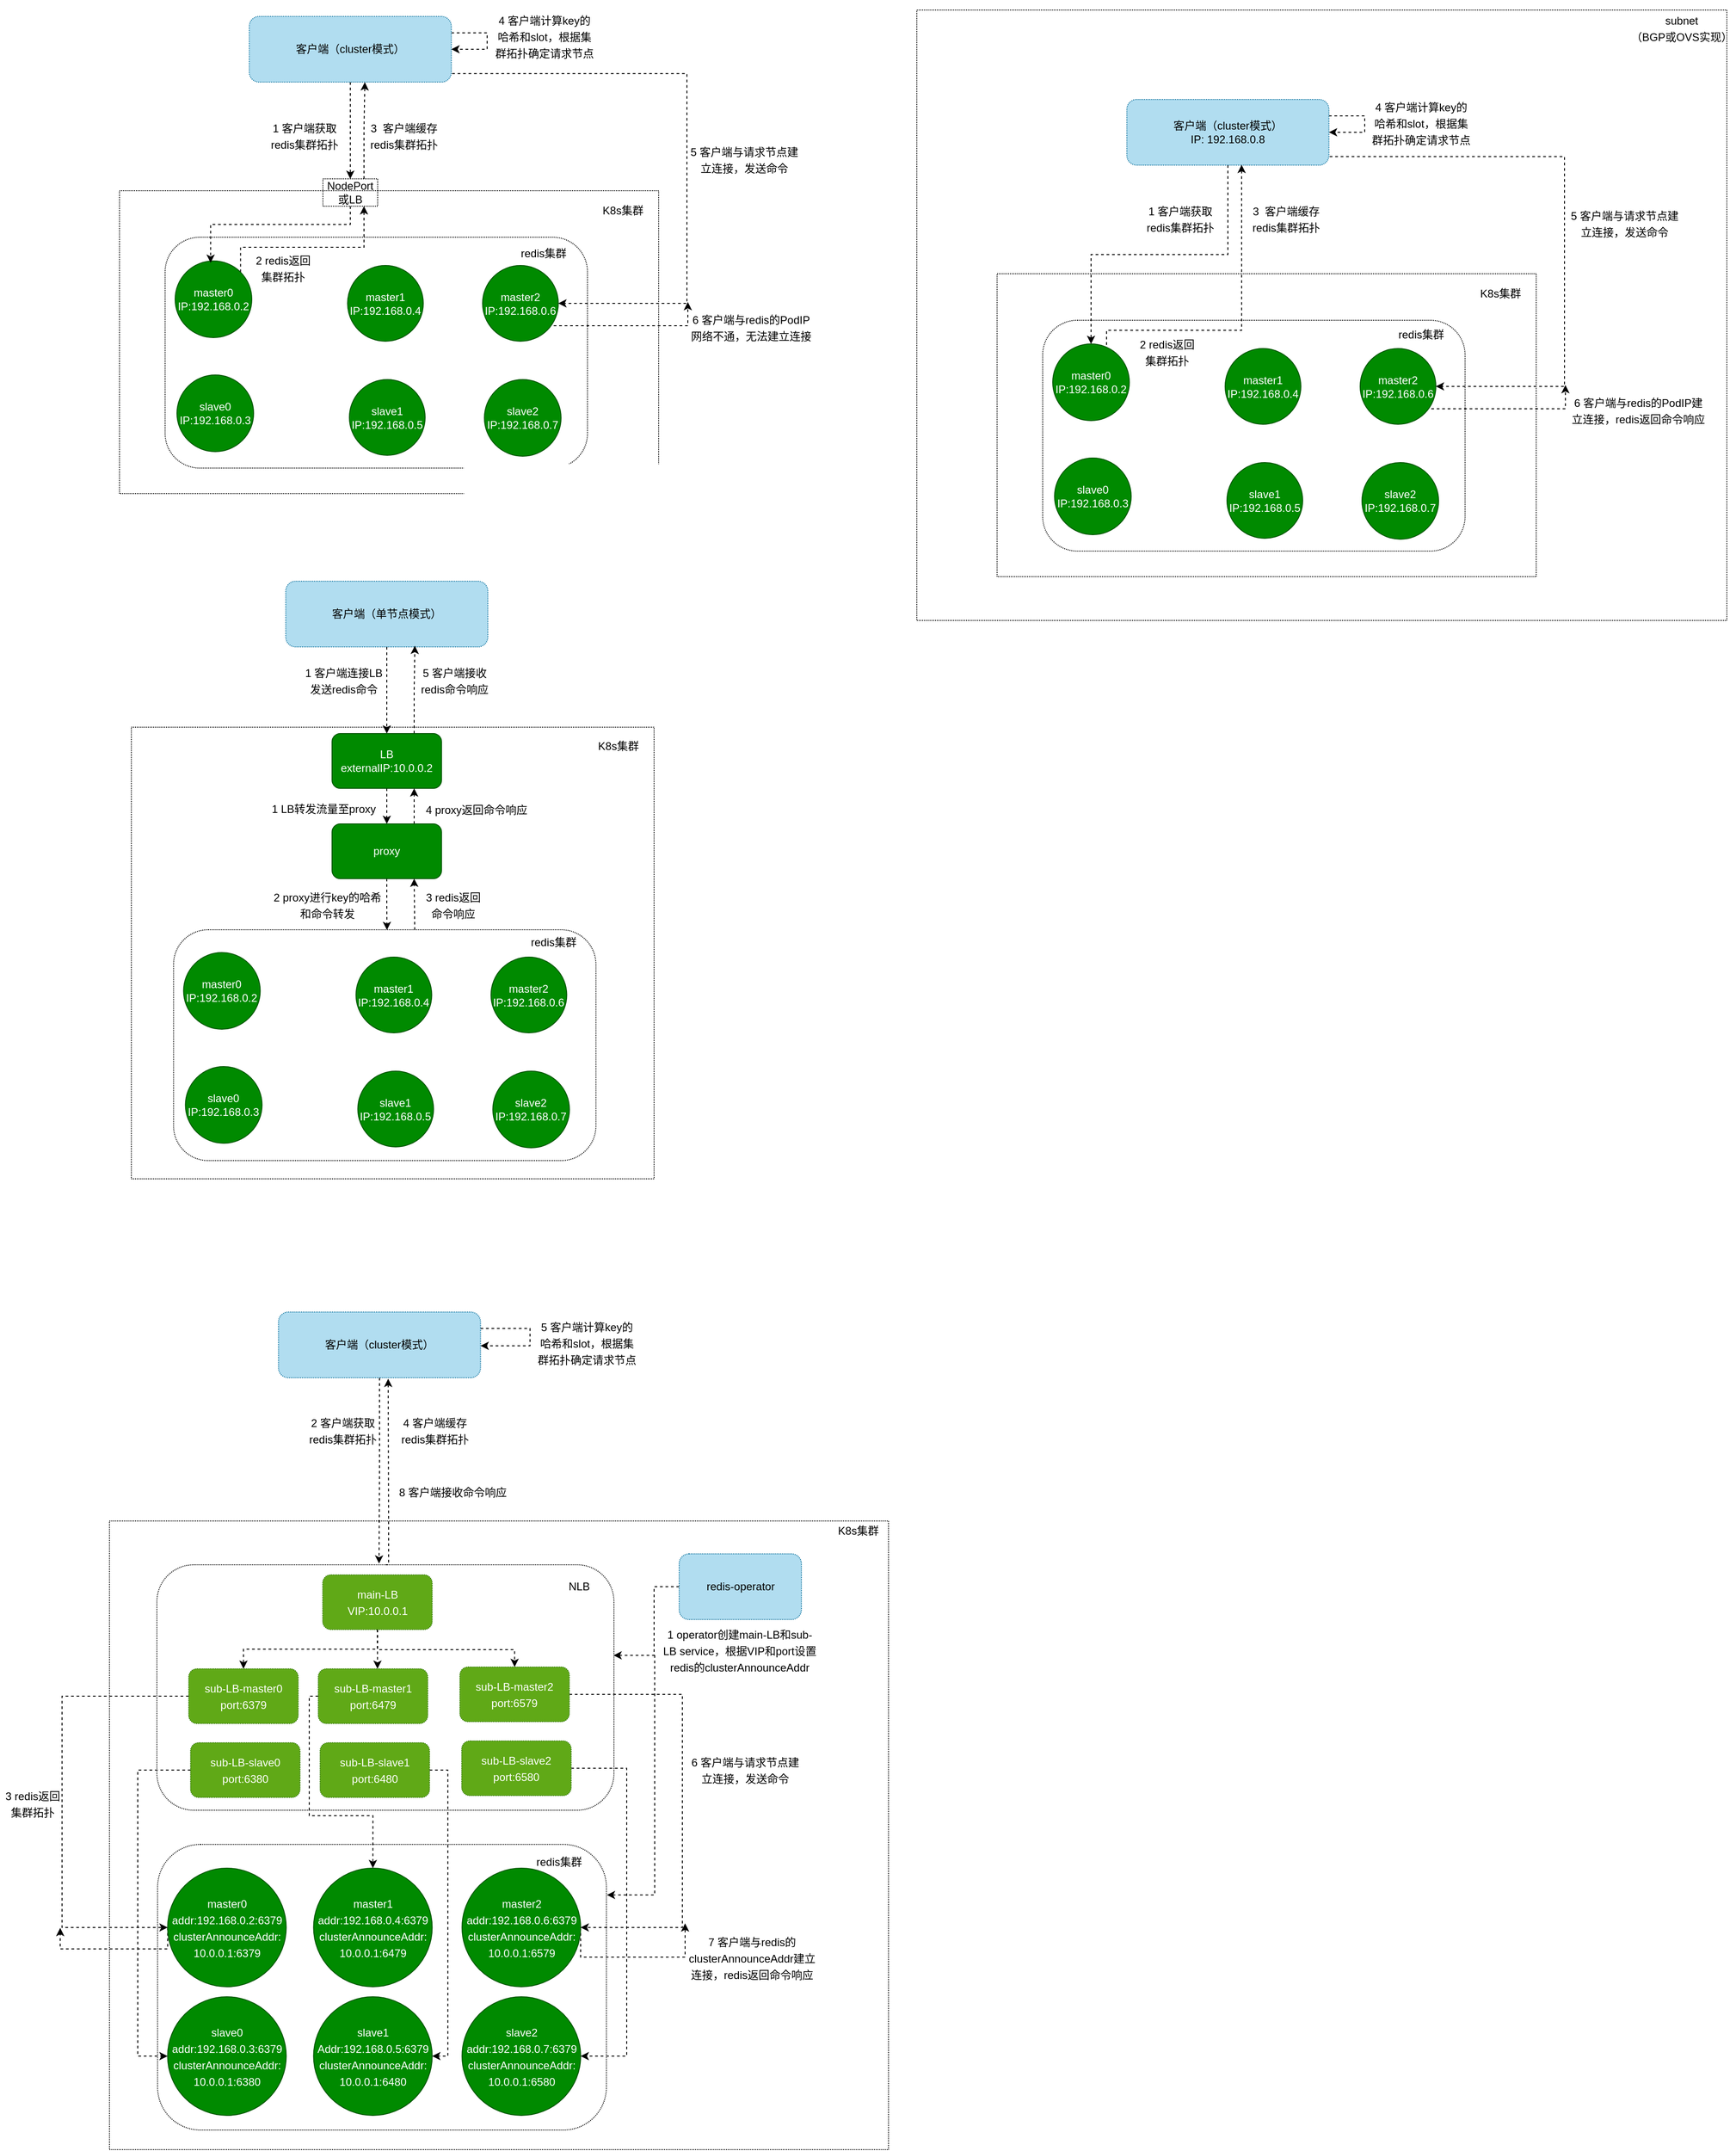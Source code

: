 <mxfile version="21.2.9" type="github">
  <diagram id="rYdwiMb5jvszhZctyrXV" name="第 1 页">
    <mxGraphModel dx="1335" dy="1033" grid="0" gridSize="10" guides="1" tooltips="1" connect="1" arrows="1" fold="1" page="0" pageScale="1" pageWidth="1920" pageHeight="1200" math="0" shadow="0">
      <root>
        <mxCell id="0" />
        <mxCell id="1" parent="0" />
        <mxCell id="k7kp1MV-_mNu26BSV135-13" value="" style="rounded=1;whiteSpace=wrap;html=1;fillColor=none;dashed=1;dashPattern=1 1;" parent="1" vertex="1">
          <mxGeometry x="646" y="1897" width="501" height="269" as="geometry" />
        </mxCell>
        <mxCell id="k7kp1MV-_mNu26BSV135-74" value="" style="rounded=0;whiteSpace=wrap;html=1;dashed=1;dashPattern=1 1;strokeColor=default;fillColor=none;" parent="1" vertex="1">
          <mxGeometry x="1479" y="193" width="888" height="669" as="geometry" />
        </mxCell>
        <mxCell id="fc0Et_haitifpb5bSG0c-15" value="" style="rounded=0;whiteSpace=wrap;html=1;fillColor=none;dashed=1;dashPattern=1 1;" parent="1" vertex="1">
          <mxGeometry x="605" y="391" width="591" height="332" as="geometry" />
        </mxCell>
        <mxCell id="fc0Et_haitifpb5bSG0c-1" value="" style="rounded=1;whiteSpace=wrap;html=1;dashed=1;dashPattern=1 1;" parent="1" vertex="1">
          <mxGeometry x="655" y="442" width="463" height="253" as="geometry" />
        </mxCell>
        <mxCell id="fc0Et_haitifpb5bSG0c-35" value="" style="rounded=0;whiteSpace=wrap;html=1;fillColor=none;dashed=1;dashPattern=1 1;" parent="1" vertex="1">
          <mxGeometry x="618" y="979" width="573" height="495" as="geometry" />
        </mxCell>
        <mxCell id="fc0Et_haitifpb5bSG0c-55" value="" style="rounded=0;whiteSpace=wrap;html=1;fillColor=none;dashed=1;dashPattern=1 1;" parent="1" vertex="1">
          <mxGeometry x="594" y="1849" width="854" height="689" as="geometry" />
        </mxCell>
        <mxCell id="k7kp1MV-_mNu26BSV135-30" style="edgeStyle=orthogonalEdgeStyle;rounded=0;orthogonalLoop=1;jettySize=auto;html=1;exitX=0.5;exitY=1;exitDx=0;exitDy=0;entryX=0.5;entryY=0;entryDx=0;entryDy=0;dashed=1;" parent="1" source="YQscOVflWYW1QB9K6YFz-41" target="k7kp1MV-_mNu26BSV135-29" edge="1">
          <mxGeometry relative="1" as="geometry" />
        </mxCell>
        <mxCell id="k7kp1MV-_mNu26BSV135-39" style="edgeStyle=orthogonalEdgeStyle;rounded=0;orthogonalLoop=1;jettySize=auto;html=1;exitX=1;exitY=0.25;exitDx=0;exitDy=0;dashed=1;entryX=1;entryY=0.5;entryDx=0;entryDy=0;" parent="1" source="YQscOVflWYW1QB9K6YFz-41" target="YQscOVflWYW1QB9K6YFz-41" edge="1">
          <mxGeometry relative="1" as="geometry">
            <mxPoint x="1008.444" y="217.667" as="targetPoint" />
            <Array as="points">
              <mxPoint x="1008" y="218" />
              <mxPoint x="1008" y="236" />
            </Array>
          </mxGeometry>
        </mxCell>
        <mxCell id="k7kp1MV-_mNu26BSV135-42" style="edgeStyle=orthogonalEdgeStyle;rounded=0;orthogonalLoop=1;jettySize=auto;html=1;exitX=1.004;exitY=0.87;exitDx=0;exitDy=0;entryX=1;entryY=0.5;entryDx=0;entryDy=0;dashed=1;exitPerimeter=0;" parent="1" source="YQscOVflWYW1QB9K6YFz-41" target="fc0Et_haitifpb5bSG0c-6" edge="1">
          <mxGeometry relative="1" as="geometry">
            <Array as="points">
              <mxPoint x="1227" y="263" />
              <mxPoint x="1227" y="515" />
            </Array>
          </mxGeometry>
        </mxCell>
        <mxCell id="YQscOVflWYW1QB9K6YFz-41" value="客户端（cluster模式）" style="rounded=1;whiteSpace=wrap;html=1;fillColor=#b1ddf0;strokeColor=#10739e;dashed=1;dashPattern=1 1;" parent="1" vertex="1">
          <mxGeometry x="747.25" y="200" width="221.5" height="72" as="geometry" />
        </mxCell>
        <mxCell id="k7kp1MV-_mNu26BSV135-37" style="edgeStyle=orthogonalEdgeStyle;rounded=0;orthogonalLoop=1;jettySize=auto;html=1;exitX=1;exitY=0;exitDx=0;exitDy=0;entryX=0.75;entryY=1;entryDx=0;entryDy=0;dashed=1;" parent="1" source="fc0Et_haitifpb5bSG0c-2" target="k7kp1MV-_mNu26BSV135-29" edge="1">
          <mxGeometry relative="1" as="geometry">
            <Array as="points">
              <mxPoint x="738" y="453" />
              <mxPoint x="873" y="453" />
            </Array>
          </mxGeometry>
        </mxCell>
        <mxCell id="fc0Et_haitifpb5bSG0c-2" value="master0&lt;br&gt;IP:192.168.0.2" style="ellipse;whiteSpace=wrap;html=1;aspect=fixed;fillColor=#008a00;fontColor=#ffffff;strokeColor=#005700;" parent="1" vertex="1">
          <mxGeometry x="666" y="468" width="84" height="84" as="geometry" />
        </mxCell>
        <mxCell id="fc0Et_haitifpb5bSG0c-3" value="slave0&lt;br&gt;IP:192.168.0.3" style="ellipse;whiteSpace=wrap;html=1;aspect=fixed;fillColor=#008a00;fontColor=#ffffff;strokeColor=#005700;" parent="1" vertex="1">
          <mxGeometry x="668" y="593" width="84" height="84" as="geometry" />
        </mxCell>
        <mxCell id="fc0Et_haitifpb5bSG0c-4" value="master1&lt;br&gt;IP:192.168.0.4" style="ellipse;whiteSpace=wrap;html=1;aspect=fixed;fillColor=#008a00;fontColor=#ffffff;strokeColor=#005700;" parent="1" vertex="1">
          <mxGeometry x="855" y="473" width="83" height="83" as="geometry" />
        </mxCell>
        <mxCell id="fc0Et_haitifpb5bSG0c-5" value="slave1&lt;br&gt;IP:192.168.0.5" style="ellipse;whiteSpace=wrap;html=1;aspect=fixed;fillColor=#008a00;fontColor=#ffffff;strokeColor=#005700;" parent="1" vertex="1">
          <mxGeometry x="857" y="598" width="83" height="83" as="geometry" />
        </mxCell>
        <mxCell id="k7kp1MV-_mNu26BSV135-43" style="edgeStyle=orthogonalEdgeStyle;rounded=0;orthogonalLoop=1;jettySize=auto;html=1;exitX=1;exitY=1;exitDx=0;exitDy=0;dashed=1;" parent="1" source="fc0Et_haitifpb5bSG0c-6" edge="1">
          <mxGeometry relative="1" as="geometry">
            <mxPoint x="1228" y="513" as="targetPoint" />
            <Array as="points">
              <mxPoint x="1074" y="539" />
              <mxPoint x="1228" y="539" />
              <mxPoint x="1228" y="514" />
            </Array>
          </mxGeometry>
        </mxCell>
        <mxCell id="fc0Et_haitifpb5bSG0c-6" value="master2&lt;br&gt;IP:192.168.0.6" style="ellipse;whiteSpace=wrap;html=1;aspect=fixed;fillColor=#008a00;fontColor=#ffffff;strokeColor=#005700;" parent="1" vertex="1">
          <mxGeometry x="1003" y="473" width="83" height="83" as="geometry" />
        </mxCell>
        <mxCell id="fc0Et_haitifpb5bSG0c-7" value="slave2&lt;br&gt;IP:192.168.0.7" style="ellipse;whiteSpace=wrap;html=1;aspect=fixed;fillColor=#008a00;fontColor=#ffffff;strokeColor=#005700;" parent="1" vertex="1">
          <mxGeometry x="1005" y="598" width="84" height="84" as="geometry" />
        </mxCell>
        <mxCell id="fc0Et_haitifpb5bSG0c-13" value="&lt;p style=&quot;line-height: 150%;&quot;&gt;6 客户端与redis的PodIP网络不通，无法建立连接&lt;/p&gt;" style="text;html=1;strokeColor=none;fillColor=none;align=center;verticalAlign=middle;whiteSpace=wrap;rounded=0;" parent="1" vertex="1">
          <mxGeometry x="1230" y="526" width="135" height="30" as="geometry" />
        </mxCell>
        <mxCell id="fc0Et_haitifpb5bSG0c-16" value="K8s集群" style="text;html=1;strokeColor=none;fillColor=none;align=center;verticalAlign=middle;whiteSpace=wrap;rounded=0;dashed=1;" parent="1" vertex="1">
          <mxGeometry x="1127.25" y="398" width="60" height="30" as="geometry" />
        </mxCell>
        <mxCell id="fc0Et_haitifpb5bSG0c-43" style="edgeStyle=orthogonalEdgeStyle;rounded=0;orthogonalLoop=1;jettySize=auto;html=1;exitX=0.5;exitY=1;exitDx=0;exitDy=0;dashed=1;" parent="1" source="fc0Et_haitifpb5bSG0c-27" target="fc0Et_haitifpb5bSG0c-37" edge="1">
          <mxGeometry relative="1" as="geometry" />
        </mxCell>
        <mxCell id="fc0Et_haitifpb5bSG0c-27" value="客户端（单节点模式）" style="rounded=1;whiteSpace=wrap;html=1;fillColor=#b1ddf0;strokeColor=#10739e;dashed=1;dashPattern=1 1;" parent="1" vertex="1">
          <mxGeometry x="787.25" y="819" width="221.5" height="72" as="geometry" />
        </mxCell>
        <mxCell id="fc0Et_haitifpb5bSG0c-28" value="" style="rounded=1;whiteSpace=wrap;html=1;dashed=1;dashPattern=1 1;" parent="1" vertex="1">
          <mxGeometry x="664.25" y="1201" width="463" height="253" as="geometry" />
        </mxCell>
        <mxCell id="fc0Et_haitifpb5bSG0c-29" value="master0&lt;br&gt;IP:192.168.0.2" style="ellipse;whiteSpace=wrap;html=1;aspect=fixed;fillColor=#008a00;fontColor=#ffffff;strokeColor=#005700;" parent="1" vertex="1">
          <mxGeometry x="675.25" y="1226" width="84" height="84" as="geometry" />
        </mxCell>
        <mxCell id="fc0Et_haitifpb5bSG0c-30" value="slave0&lt;br&gt;IP:192.168.0.3" style="ellipse;whiteSpace=wrap;html=1;aspect=fixed;fillColor=#008a00;fontColor=#ffffff;strokeColor=#005700;" parent="1" vertex="1">
          <mxGeometry x="677.25" y="1351" width="84" height="84" as="geometry" />
        </mxCell>
        <mxCell id="fc0Et_haitifpb5bSG0c-31" value="master1&lt;br&gt;IP:192.168.0.4" style="ellipse;whiteSpace=wrap;html=1;aspect=fixed;fillColor=#008a00;fontColor=#ffffff;strokeColor=#005700;" parent="1" vertex="1">
          <mxGeometry x="864.25" y="1231" width="83" height="83" as="geometry" />
        </mxCell>
        <mxCell id="fc0Et_haitifpb5bSG0c-32" value="slave1&lt;br&gt;IP:192.168.0.5" style="ellipse;whiteSpace=wrap;html=1;aspect=fixed;fillColor=#008a00;fontColor=#ffffff;strokeColor=#005700;" parent="1" vertex="1">
          <mxGeometry x="866.25" y="1356" width="83" height="83" as="geometry" />
        </mxCell>
        <mxCell id="fc0Et_haitifpb5bSG0c-33" value="master2&lt;br&gt;IP:192.168.0.6" style="ellipse;whiteSpace=wrap;html=1;aspect=fixed;fillColor=#008a00;fontColor=#ffffff;strokeColor=#005700;" parent="1" vertex="1">
          <mxGeometry x="1012.25" y="1231" width="83" height="83" as="geometry" />
        </mxCell>
        <mxCell id="fc0Et_haitifpb5bSG0c-34" value="slave2&lt;br&gt;IP:192.168.0.7" style="ellipse;whiteSpace=wrap;html=1;aspect=fixed;fillColor=#008a00;fontColor=#ffffff;strokeColor=#005700;" parent="1" vertex="1">
          <mxGeometry x="1014.25" y="1356" width="84" height="84" as="geometry" />
        </mxCell>
        <mxCell id="fc0Et_haitifpb5bSG0c-36" value="K8s集群" style="text;html=1;strokeColor=none;fillColor=none;align=center;verticalAlign=middle;whiteSpace=wrap;rounded=0;dashed=1;" parent="1" vertex="1">
          <mxGeometry x="1122" y="985" width="60" height="30" as="geometry" />
        </mxCell>
        <mxCell id="fc0Et_haitifpb5bSG0c-44" style="edgeStyle=orthogonalEdgeStyle;rounded=0;orthogonalLoop=1;jettySize=auto;html=1;exitX=0.5;exitY=1;exitDx=0;exitDy=0;entryX=0.5;entryY=0;entryDx=0;entryDy=0;dashed=1;" parent="1" source="fc0Et_haitifpb5bSG0c-37" target="fc0Et_haitifpb5bSG0c-38" edge="1">
          <mxGeometry relative="1" as="geometry" />
        </mxCell>
        <mxCell id="k7kp1MV-_mNu26BSV135-44" style="edgeStyle=orthogonalEdgeStyle;rounded=0;orthogonalLoop=1;jettySize=auto;html=1;exitX=0.75;exitY=0;exitDx=0;exitDy=0;entryX=0.639;entryY=0.983;entryDx=0;entryDy=0;entryPerimeter=0;dashed=1;" parent="1" source="fc0Et_haitifpb5bSG0c-37" target="fc0Et_haitifpb5bSG0c-27" edge="1">
          <mxGeometry relative="1" as="geometry" />
        </mxCell>
        <mxCell id="fc0Et_haitifpb5bSG0c-37" value="LB&lt;br&gt;externalIP:10.0.0.2" style="rounded=1;whiteSpace=wrap;html=1;fillColor=#008a00;strokeColor=#005700;fontColor=#ffffff;" parent="1" vertex="1">
          <mxGeometry x="838" y="986" width="120" height="60" as="geometry" />
        </mxCell>
        <mxCell id="fc0Et_haitifpb5bSG0c-46" style="edgeStyle=orthogonalEdgeStyle;rounded=0;orthogonalLoop=1;jettySize=auto;html=1;exitX=0.5;exitY=1;exitDx=0;exitDy=0;entryX=0.489;entryY=0.441;entryDx=0;entryDy=0;entryPerimeter=0;dashed=1;" parent="1" source="fc0Et_haitifpb5bSG0c-38" edge="1">
          <mxGeometry relative="1" as="geometry">
            <mxPoint x="898.197" y="1201.295" as="targetPoint" />
          </mxGeometry>
        </mxCell>
        <mxCell id="k7kp1MV-_mNu26BSV135-45" style="edgeStyle=orthogonalEdgeStyle;rounded=0;orthogonalLoop=1;jettySize=auto;html=1;exitX=0.75;exitY=0;exitDx=0;exitDy=0;entryX=0.75;entryY=1;entryDx=0;entryDy=0;dashed=1;" parent="1" source="fc0Et_haitifpb5bSG0c-38" target="fc0Et_haitifpb5bSG0c-37" edge="1">
          <mxGeometry relative="1" as="geometry" />
        </mxCell>
        <mxCell id="fc0Et_haitifpb5bSG0c-38" value="proxy" style="rounded=1;whiteSpace=wrap;html=1;fillColor=#008a00;strokeColor=#005700;fontColor=#ffffff;" parent="1" vertex="1">
          <mxGeometry x="838" y="1085" width="120" height="60" as="geometry" />
        </mxCell>
        <mxCell id="fc0Et_haitifpb5bSG0c-39" value="&lt;p style=&quot;line-height: 150%;&quot;&gt;1 客户端连接LB&lt;br&gt;发送redis命令&lt;/p&gt;" style="text;html=1;strokeColor=none;fillColor=none;align=center;verticalAlign=middle;whiteSpace=wrap;rounded=0;" parent="1" vertex="1">
          <mxGeometry x="806" y="916" width="90" height="24" as="geometry" />
        </mxCell>
        <mxCell id="fc0Et_haitifpb5bSG0c-40" value="&lt;p style=&quot;line-height: 150%;&quot;&gt;2 proxy进行key的哈希&lt;br&gt;和命令转发&lt;/p&gt;" style="text;html=1;strokeColor=none;fillColor=none;align=center;verticalAlign=middle;whiteSpace=wrap;rounded=0;" parent="1" vertex="1">
          <mxGeometry x="767" y="1165" width="132" height="17" as="geometry" />
        </mxCell>
        <mxCell id="k7kp1MV-_mNu26BSV135-15" style="edgeStyle=orthogonalEdgeStyle;rounded=0;orthogonalLoop=1;jettySize=auto;html=1;exitX=0.5;exitY=1;exitDx=0;exitDy=0;entryX=0.486;entryY=-0.005;entryDx=0;entryDy=0;entryPerimeter=0;dashed=1;" parent="1" source="fc0Et_haitifpb5bSG0c-47" target="k7kp1MV-_mNu26BSV135-13" edge="1">
          <mxGeometry relative="1" as="geometry" />
        </mxCell>
        <mxCell id="k7kp1MV-_mNu26BSV135-28" style="edgeStyle=orthogonalEdgeStyle;rounded=0;orthogonalLoop=1;jettySize=auto;html=1;exitX=1;exitY=0.25;exitDx=0;exitDy=0;dashed=1;" parent="1" source="fc0Et_haitifpb5bSG0c-47" target="fc0Et_haitifpb5bSG0c-47" edge="1">
          <mxGeometry relative="1" as="geometry">
            <mxPoint x="1094" y="1638.111" as="targetPoint" />
            <Array as="points">
              <mxPoint x="1055" y="1638" />
              <mxPoint x="1055" y="1657" />
            </Array>
          </mxGeometry>
        </mxCell>
        <mxCell id="fc0Et_haitifpb5bSG0c-47" value="客户端（cluster模式）" style="rounded=1;whiteSpace=wrap;html=1;fillColor=#b1ddf0;strokeColor=#10739e;dashed=1;dashPattern=1 1;" parent="1" vertex="1">
          <mxGeometry x="779.25" y="1620" width="221.5" height="72" as="geometry" />
        </mxCell>
        <mxCell id="8dxpS0PHY5nWG-0NEdOh-12" style="edgeStyle=orthogonalEdgeStyle;rounded=0;orthogonalLoop=1;jettySize=auto;html=1;exitX=1.001;exitY=0.177;exitDx=0;exitDy=0;endArrow=none;endFill=0;startArrow=classic;startFill=1;dashed=1;exitPerimeter=0;" edge="1" parent="1" source="fc0Et_haitifpb5bSG0c-48">
          <mxGeometry relative="1" as="geometry">
            <mxPoint x="1191.667" y="1995.333" as="targetPoint" />
            <Array as="points">
              <mxPoint x="1192" y="2259" />
            </Array>
          </mxGeometry>
        </mxCell>
        <mxCell id="fc0Et_haitifpb5bSG0c-48" value="" style="rounded=1;whiteSpace=wrap;html=1;dashed=1;dashPattern=1 1;" parent="1" vertex="1">
          <mxGeometry x="646.75" y="2203.5" width="492" height="313" as="geometry" />
        </mxCell>
        <mxCell id="k7kp1MV-_mNu26BSV135-20" style="edgeStyle=orthogonalEdgeStyle;rounded=0;orthogonalLoop=1;jettySize=auto;html=1;exitX=0;exitY=0.5;exitDx=0;exitDy=0;dashed=1;" parent="1" source="fc0Et_haitifpb5bSG0c-49" edge="1">
          <mxGeometry relative="1" as="geometry">
            <mxPoint x="540" y="2295" as="targetPoint" />
            <Array as="points">
              <mxPoint x="658" y="2318" />
              <mxPoint x="540" y="2318" />
            </Array>
          </mxGeometry>
        </mxCell>
        <mxCell id="fc0Et_haitifpb5bSG0c-49" value="&lt;p style=&quot;line-height: 150%;&quot;&gt;master0&lt;br&gt;addr:192.168.0.2:6379&lt;br&gt;clusterAnnounceAddr: 10.0.0.1:6379&lt;/p&gt;" style="ellipse;whiteSpace=wrap;html=1;aspect=fixed;fillColor=#008a00;fontColor=#ffffff;strokeColor=#005700;" parent="1" vertex="1">
          <mxGeometry x="657.75" y="2229.5" width="130" height="130" as="geometry" />
        </mxCell>
        <mxCell id="fc0Et_haitifpb5bSG0c-56" value="K8s集群" style="text;html=1;strokeColor=none;fillColor=none;align=center;verticalAlign=middle;whiteSpace=wrap;rounded=0;dashed=1;" parent="1" vertex="1">
          <mxGeometry x="1385" y="1845" width="60" height="30" as="geometry" />
        </mxCell>
        <mxCell id="fc0Et_haitifpb5bSG0c-60" value="&lt;p style=&quot;line-height: 150%;&quot;&gt;slave0&lt;br&gt;addr:192.168.0.3:6379&lt;br&gt;clusterAnnounceAddr: 10.0.0.1:6380&lt;/p&gt;" style="ellipse;whiteSpace=wrap;html=1;aspect=fixed;fillColor=#008a00;fontColor=#ffffff;strokeColor=#005700;" parent="1" vertex="1">
          <mxGeometry x="657.75" y="2370.5" width="130" height="130" as="geometry" />
        </mxCell>
        <mxCell id="k7kp1MV-_mNu26BSV135-24" style="edgeStyle=orthogonalEdgeStyle;rounded=0;orthogonalLoop=1;jettySize=auto;html=1;exitX=1;exitY=0.5;exitDx=0;exitDy=0;dashed=1;" parent="1" source="fc0Et_haitifpb5bSG0c-61" edge="1">
          <mxGeometry relative="1" as="geometry">
            <mxPoint x="1225" y="2290" as="targetPoint" />
            <Array as="points">
              <mxPoint x="1111" y="2327" />
              <mxPoint x="1225" y="2327" />
            </Array>
          </mxGeometry>
        </mxCell>
        <mxCell id="fc0Et_haitifpb5bSG0c-61" value="&lt;p style=&quot;line-height: 150%;&quot;&gt;master2&lt;br&gt;addr:192.168.0.6:6379&lt;br&gt;clusterAnnounceAddr: 10.0.0.1:6579&lt;/p&gt;" style="ellipse;whiteSpace=wrap;html=1;aspect=fixed;fillColor=#008a00;fontColor=#ffffff;strokeColor=#005700;" parent="1" vertex="1">
          <mxGeometry x="980.5" y="2229.5" width="130" height="130" as="geometry" />
        </mxCell>
        <mxCell id="fc0Et_haitifpb5bSG0c-62" value="&lt;p style=&quot;line-height: 150%;&quot;&gt;slave2&lt;br&gt;addr:192.168.0.7:6379&lt;br&gt;clusterAnnounceAddr: 10.0.0.1:6580&lt;/p&gt;" style="ellipse;whiteSpace=wrap;html=1;aspect=fixed;fillColor=#008a00;fontColor=#ffffff;strokeColor=#005700;" parent="1" vertex="1">
          <mxGeometry x="980.5" y="2370.5" width="130" height="130" as="geometry" />
        </mxCell>
        <mxCell id="fc0Et_haitifpb5bSG0c-63" value="&lt;p style=&quot;line-height: 150%;&quot;&gt;master1&lt;br&gt;addr:192.168.0.4:6379&lt;br&gt;clusterAnnounceAddr: 10.0.0.1:6479&lt;/p&gt;" style="ellipse;whiteSpace=wrap;html=1;aspect=fixed;fillColor=#008a00;fontColor=#ffffff;strokeColor=#005700;" parent="1" vertex="1">
          <mxGeometry x="817.75" y="2229.5" width="130" height="130" as="geometry" />
        </mxCell>
        <mxCell id="fc0Et_haitifpb5bSG0c-64" value="&lt;p style=&quot;line-height: 150%;&quot;&gt;slave1&lt;br&gt;Addr:192.168.0.5:6379&lt;br&gt;clusterAnnounceAddr: 10.0.0.1:6480&lt;/p&gt;" style="ellipse;whiteSpace=wrap;html=1;aspect=fixed;fillColor=#008a00;fontColor=#ffffff;strokeColor=#005700;" parent="1" vertex="1">
          <mxGeometry x="817.75" y="2370.5" width="130" height="130" as="geometry" />
        </mxCell>
        <mxCell id="fc0Et_haitifpb5bSG0c-65" value="redis集群" style="text;html=1;strokeColor=none;fillColor=none;align=center;verticalAlign=middle;whiteSpace=wrap;rounded=0;" parent="1" vertex="1">
          <mxGeometry x="1056.75" y="2207.5" width="60" height="30" as="geometry" />
        </mxCell>
        <mxCell id="fc0Et_haitifpb5bSG0c-66" value="&lt;p style=&quot;line-height: 150%;&quot;&gt;1 operator创建main-LB和sub- LB service，根据VIP和port设置redis的clusterAnnounceAddr&lt;/p&gt;" style="text;html=1;strokeColor=none;fillColor=none;align=center;verticalAlign=middle;whiteSpace=wrap;rounded=0;" parent="1" vertex="1">
          <mxGeometry x="1198" y="1976" width="174" height="30" as="geometry" />
        </mxCell>
        <mxCell id="fc0Et_haitifpb5bSG0c-67" value="&lt;p style=&quot;line-height: 150%;&quot;&gt;5 客户端计算key的哈希和slot，根据集群拓扑确定请求节点&lt;br&gt;&lt;/p&gt;" style="text;html=1;strokeColor=none;fillColor=none;align=center;verticalAlign=middle;whiteSpace=wrap;rounded=0;" parent="1" vertex="1">
          <mxGeometry x="1062" y="1639" width="111" height="30" as="geometry" />
        </mxCell>
        <mxCell id="fc0Et_haitifpb5bSG0c-68" value="&lt;p style=&quot;line-height: 150%;&quot;&gt;6 客户端与请求节点建立连接，发送命令&lt;br&gt;&lt;/p&gt;" style="text;html=1;strokeColor=none;fillColor=none;align=center;verticalAlign=middle;whiteSpace=wrap;rounded=0;" parent="1" vertex="1">
          <mxGeometry x="1230" y="2107" width="122" height="30" as="geometry" />
        </mxCell>
        <mxCell id="fc0Et_haitifpb5bSG0c-69" value="&lt;p style=&quot;line-height: 150%;&quot;&gt;7 客户端与redis的clusterAnnounceAddr建立连接，redis返回命令响应&lt;br&gt;&lt;/p&gt;" style="text;html=1;strokeColor=none;fillColor=none;align=center;verticalAlign=middle;whiteSpace=wrap;rounded=0;" parent="1" vertex="1">
          <mxGeometry x="1223" y="2313" width="151" height="30" as="geometry" />
        </mxCell>
        <mxCell id="k7kp1MV-_mNu26BSV135-1" style="edgeStyle=orthogonalEdgeStyle;rounded=0;orthogonalLoop=1;jettySize=auto;html=1;exitX=0.5;exitY=1;exitDx=0;exitDy=0;entryX=0.5;entryY=0;entryDx=0;entryDy=0;dashed=1;" parent="1" source="fc0Et_haitifpb5bSG0c-72" target="fc0Et_haitifpb5bSG0c-75" edge="1">
          <mxGeometry relative="1" as="geometry" />
        </mxCell>
        <mxCell id="k7kp1MV-_mNu26BSV135-2" style="edgeStyle=orthogonalEdgeStyle;rounded=0;orthogonalLoop=1;jettySize=auto;html=1;exitX=0.5;exitY=1;exitDx=0;exitDy=0;dashed=1;" parent="1" source="fc0Et_haitifpb5bSG0c-72" target="fc0Et_haitifpb5bSG0c-76" edge="1">
          <mxGeometry relative="1" as="geometry">
            <Array as="points">
              <mxPoint x="888" y="1998" />
              <mxPoint x="888" y="1998" />
            </Array>
          </mxGeometry>
        </mxCell>
        <mxCell id="k7kp1MV-_mNu26BSV135-3" style="edgeStyle=orthogonalEdgeStyle;rounded=0;orthogonalLoop=1;jettySize=auto;html=1;exitX=0.5;exitY=1;exitDx=0;exitDy=0;entryX=0.5;entryY=0;entryDx=0;entryDy=0;dashed=1;" parent="1" source="fc0Et_haitifpb5bSG0c-72" target="fc0Et_haitifpb5bSG0c-78" edge="1">
          <mxGeometry relative="1" as="geometry">
            <Array as="points">
              <mxPoint x="888" y="1990" />
              <mxPoint x="1038" y="1990" />
            </Array>
          </mxGeometry>
        </mxCell>
        <mxCell id="fc0Et_haitifpb5bSG0c-72" value="&lt;p style=&quot;line-height: 150%;&quot;&gt;main-LB&lt;br&gt;VIP:10.0.0.1&lt;/p&gt;" style="rounded=1;whiteSpace=wrap;html=1;fillColor=#60a917;strokeColor=#2D7600;fontColor=#ffffff;dashed=1;dashPattern=1 1;" parent="1" vertex="1">
          <mxGeometry x="827.75" y="1908" width="120" height="60" as="geometry" />
        </mxCell>
        <mxCell id="k7kp1MV-_mNu26BSV135-4" style="edgeStyle=orthogonalEdgeStyle;rounded=0;orthogonalLoop=1;jettySize=auto;html=1;exitX=0;exitY=0.5;exitDx=0;exitDy=0;entryX=0;entryY=0.5;entryDx=0;entryDy=0;dashed=1;" parent="1" source="fc0Et_haitifpb5bSG0c-75" target="fc0Et_haitifpb5bSG0c-49" edge="1">
          <mxGeometry relative="1" as="geometry">
            <Array as="points">
              <mxPoint x="542" y="2041" />
              <mxPoint x="542" y="2295" />
            </Array>
          </mxGeometry>
        </mxCell>
        <mxCell id="fc0Et_haitifpb5bSG0c-75" value="&lt;p style=&quot;line-height: 150%;&quot;&gt;sub-LB-master0&lt;br&gt;port:6379&lt;/p&gt;" style="rounded=1;whiteSpace=wrap;html=1;fillColor=#60a917;strokeColor=#2D7600;fontColor=#ffffff;dashed=1;dashPattern=1 1;" parent="1" vertex="1">
          <mxGeometry x="680.88" y="2011" width="120" height="60" as="geometry" />
        </mxCell>
        <mxCell id="k7kp1MV-_mNu26BSV135-9" style="edgeStyle=orthogonalEdgeStyle;rounded=0;orthogonalLoop=1;jettySize=auto;html=1;exitX=0;exitY=0.5;exitDx=0;exitDy=0;entryX=0.5;entryY=0;entryDx=0;entryDy=0;dashed=1;" parent="1" source="fc0Et_haitifpb5bSG0c-76" target="fc0Et_haitifpb5bSG0c-63" edge="1">
          <mxGeometry relative="1" as="geometry">
            <Array as="points">
              <mxPoint x="813" y="2041" />
              <mxPoint x="813" y="2172" />
              <mxPoint x="883" y="2172" />
            </Array>
          </mxGeometry>
        </mxCell>
        <mxCell id="fc0Et_haitifpb5bSG0c-76" value="&lt;p style=&quot;line-height: 150%;&quot;&gt;sub-LB-master1&lt;br&gt;port:6479&lt;/p&gt;" style="rounded=1;whiteSpace=wrap;html=1;fillColor=#60a917;strokeColor=#2D7600;fontColor=#ffffff;dashed=1;dashPattern=1 1;" parent="1" vertex="1">
          <mxGeometry x="822.88" y="2011" width="120" height="60" as="geometry" />
        </mxCell>
        <mxCell id="k7kp1MV-_mNu26BSV135-11" style="edgeStyle=orthogonalEdgeStyle;rounded=0;orthogonalLoop=1;jettySize=auto;html=1;exitX=1;exitY=0.5;exitDx=0;exitDy=0;dashed=1;entryX=1;entryY=0.5;entryDx=0;entryDy=0;" parent="1" source="fc0Et_haitifpb5bSG0c-78" target="fc0Et_haitifpb5bSG0c-61" edge="1">
          <mxGeometry relative="1" as="geometry">
            <Array as="points">
              <mxPoint x="1222" y="2039" />
              <mxPoint x="1222" y="2295" />
            </Array>
          </mxGeometry>
        </mxCell>
        <mxCell id="fc0Et_haitifpb5bSG0c-78" value="&lt;p style=&quot;line-height: 150%;&quot;&gt;sub-LB-master2&lt;br&gt;port:6579&lt;/p&gt;" style="rounded=1;whiteSpace=wrap;html=1;fillColor=#60a917;strokeColor=#2D7600;fontColor=#ffffff;dashed=1;dashPattern=1 1;" parent="1" vertex="1">
          <mxGeometry x="978.13" y="2009" width="120" height="60" as="geometry" />
        </mxCell>
        <mxCell id="k7kp1MV-_mNu26BSV135-7" style="edgeStyle=orthogonalEdgeStyle;rounded=0;orthogonalLoop=1;jettySize=auto;html=1;exitX=0;exitY=0.5;exitDx=0;exitDy=0;entryX=0;entryY=0.5;entryDx=0;entryDy=0;dashed=1;" parent="1" source="fc0Et_haitifpb5bSG0c-79" target="fc0Et_haitifpb5bSG0c-60" edge="1">
          <mxGeometry relative="1" as="geometry">
            <Array as="points">
              <mxPoint x="625" y="2122" />
              <mxPoint x="625" y="2436" />
            </Array>
          </mxGeometry>
        </mxCell>
        <mxCell id="fc0Et_haitifpb5bSG0c-79" value="&lt;p style=&quot;line-height: 150%;&quot;&gt;sub-LB-slave0&lt;br&gt;p&lt;span style=&quot;background-color: initial;&quot;&gt;ort:6380&lt;/span&gt;&lt;/p&gt;" style="rounded=1;whiteSpace=wrap;html=1;fillColor=#60a917;strokeColor=#2D7600;fontColor=#ffffff;dashed=1;dashPattern=1 1;" parent="1" vertex="1">
          <mxGeometry x="682.88" y="2092" width="120" height="60" as="geometry" />
        </mxCell>
        <mxCell id="k7kp1MV-_mNu26BSV135-10" style="edgeStyle=orthogonalEdgeStyle;rounded=0;orthogonalLoop=1;jettySize=auto;html=1;exitX=1;exitY=0.5;exitDx=0;exitDy=0;entryX=1;entryY=0.5;entryDx=0;entryDy=0;dashed=1;" parent="1" source="fc0Et_haitifpb5bSG0c-80" target="fc0Et_haitifpb5bSG0c-64" edge="1">
          <mxGeometry relative="1" as="geometry" />
        </mxCell>
        <mxCell id="fc0Et_haitifpb5bSG0c-80" value="&lt;p style=&quot;line-height: 150%;&quot;&gt;sub-LB-slave1&lt;br&gt;port:6480&lt;/p&gt;" style="rounded=1;whiteSpace=wrap;html=1;fillColor=#60a917;strokeColor=#2D7600;fontColor=#ffffff;dashed=1;dashPattern=1 1;" parent="1" vertex="1">
          <mxGeometry x="824.88" y="2092" width="120" height="60" as="geometry" />
        </mxCell>
        <mxCell id="k7kp1MV-_mNu26BSV135-12" style="edgeStyle=orthogonalEdgeStyle;rounded=0;orthogonalLoop=1;jettySize=auto;html=1;exitX=1;exitY=0.5;exitDx=0;exitDy=0;entryX=1;entryY=0.5;entryDx=0;entryDy=0;dashed=1;" parent="1" source="fc0Et_haitifpb5bSG0c-81" target="fc0Et_haitifpb5bSG0c-62" edge="1">
          <mxGeometry relative="1" as="geometry">
            <Array as="points">
              <mxPoint x="1161" y="2120" />
              <mxPoint x="1161" y="2436" />
            </Array>
          </mxGeometry>
        </mxCell>
        <mxCell id="fc0Et_haitifpb5bSG0c-81" value="&lt;p style=&quot;line-height: 150%;&quot;&gt;sub-LB-slave2&lt;br&gt;port:6580&lt;/p&gt;" style="rounded=1;whiteSpace=wrap;html=1;fillColor=#60a917;strokeColor=#2D7600;fontColor=#ffffff;dashed=1;dashPattern=1 1;" parent="1" vertex="1">
          <mxGeometry x="980.13" y="2090" width="120" height="60" as="geometry" />
        </mxCell>
        <mxCell id="k7kp1MV-_mNu26BSV135-19" style="edgeStyle=orthogonalEdgeStyle;rounded=0;orthogonalLoop=1;jettySize=auto;html=1;exitX=0.5;exitY=0;exitDx=0;exitDy=0;entryX=0.543;entryY=1.016;entryDx=0;entryDy=0;entryPerimeter=0;dashed=1;" parent="1" source="k7kp1MV-_mNu26BSV135-13" target="fc0Et_haitifpb5bSG0c-47" edge="1">
          <mxGeometry relative="1" as="geometry">
            <Array as="points">
              <mxPoint x="900" y="1897" />
              <mxPoint x="900" y="1861" />
            </Array>
          </mxGeometry>
        </mxCell>
        <mxCell id="k7kp1MV-_mNu26BSV135-14" value="NLB" style="text;html=1;strokeColor=none;fillColor=none;align=center;verticalAlign=middle;whiteSpace=wrap;rounded=0;" parent="1" vertex="1">
          <mxGeometry x="1078.75" y="1906" width="60" height="30" as="geometry" />
        </mxCell>
        <mxCell id="k7kp1MV-_mNu26BSV135-18" style="edgeStyle=orthogonalEdgeStyle;rounded=0;orthogonalLoop=1;jettySize=auto;html=1;exitX=0;exitY=0.5;exitDx=0;exitDy=0;entryX=0.999;entryY=0.369;entryDx=0;entryDy=0;entryPerimeter=0;dashed=1;" parent="1" source="k7kp1MV-_mNu26BSV135-17" target="k7kp1MV-_mNu26BSV135-13" edge="1">
          <mxGeometry relative="1" as="geometry">
            <Array as="points">
              <mxPoint x="1191" y="1921" />
              <mxPoint x="1191" y="1996" />
            </Array>
          </mxGeometry>
        </mxCell>
        <mxCell id="k7kp1MV-_mNu26BSV135-17" value="redis-operator" style="rounded=1;whiteSpace=wrap;html=1;fillColor=#b1ddf0;strokeColor=#10739e;dashed=1;dashPattern=1 1;" parent="1" vertex="1">
          <mxGeometry x="1218.5" y="1885" width="134" height="72" as="geometry" />
        </mxCell>
        <mxCell id="k7kp1MV-_mNu26BSV135-21" value="&lt;p style=&quot;line-height: 150%;&quot;&gt;3 redis返回集群拓扑&lt;/p&gt;" style="text;html=1;strokeColor=none;fillColor=none;align=center;verticalAlign=middle;whiteSpace=wrap;rounded=0;" parent="1" vertex="1">
          <mxGeometry x="474" y="2152" width="72" height="14" as="geometry" />
        </mxCell>
        <mxCell id="k7kp1MV-_mNu26BSV135-27" value="&lt;p style=&quot;line-height: 150%;&quot;&gt;8 客户端接收命令响应&lt;/p&gt;" style="text;html=1;strokeColor=none;fillColor=none;align=center;verticalAlign=middle;whiteSpace=wrap;rounded=0;" parent="1" vertex="1">
          <mxGeometry x="902.12" y="1802" width="136.75" height="30" as="geometry" />
        </mxCell>
        <mxCell id="k7kp1MV-_mNu26BSV135-31" style="edgeStyle=orthogonalEdgeStyle;rounded=0;orthogonalLoop=1;jettySize=auto;html=1;exitX=0.5;exitY=1;exitDx=0;exitDy=0;entryX=0.169;entryY=0.238;entryDx=0;entryDy=0;entryPerimeter=0;dashed=1;" parent="1" source="k7kp1MV-_mNu26BSV135-29" target="fc0Et_haitifpb5bSG0c-15" edge="1">
          <mxGeometry relative="1" as="geometry" />
        </mxCell>
        <mxCell id="k7kp1MV-_mNu26BSV135-34" style="edgeStyle=orthogonalEdgeStyle;rounded=0;orthogonalLoop=1;jettySize=auto;html=1;exitX=0.75;exitY=0;exitDx=0;exitDy=0;entryX=0.572;entryY=1.002;entryDx=0;entryDy=0;entryPerimeter=0;dashed=1;" parent="1" source="k7kp1MV-_mNu26BSV135-29" target="YQscOVflWYW1QB9K6YFz-41" edge="1">
          <mxGeometry relative="1" as="geometry" />
        </mxCell>
        <mxCell id="k7kp1MV-_mNu26BSV135-29" value="NodePort或LB" style="text;html=1;strokeColor=default;fillColor=none;align=center;verticalAlign=middle;whiteSpace=wrap;rounded=0;dashed=1;dashPattern=1 1;" parent="1" vertex="1">
          <mxGeometry x="828" y="378" width="60" height="30" as="geometry" />
        </mxCell>
        <mxCell id="k7kp1MV-_mNu26BSV135-32" value="&lt;p style=&quot;line-height: 150%;&quot;&gt;1 客户端获取redis集群拓扑&lt;/p&gt;" style="text;html=1;strokeColor=none;fillColor=none;align=center;verticalAlign=middle;whiteSpace=wrap;rounded=0;" parent="1" vertex="1">
          <mxGeometry x="759" y="311" width="98" height="40" as="geometry" />
        </mxCell>
        <mxCell id="k7kp1MV-_mNu26BSV135-35" value="&lt;p style=&quot;line-height: 150%;&quot;&gt;3&amp;nbsp; 客户端缓存redis集群拓扑&lt;/p&gt;" style="text;html=1;strokeColor=none;fillColor=none;align=center;verticalAlign=middle;whiteSpace=wrap;rounded=0;" parent="1" vertex="1">
          <mxGeometry x="875.75" y="319" width="82.25" height="24" as="geometry" />
        </mxCell>
        <mxCell id="k7kp1MV-_mNu26BSV135-36" value="&lt;p style=&quot;line-height: 150%;&quot;&gt;2 redis返回集群拓扑&lt;/p&gt;" style="text;html=1;strokeColor=none;fillColor=none;align=center;verticalAlign=middle;whiteSpace=wrap;rounded=0;" parent="1" vertex="1">
          <mxGeometry x="750" y="460" width="69" height="31" as="geometry" />
        </mxCell>
        <mxCell id="k7kp1MV-_mNu26BSV135-38" value="&lt;p style=&quot;line-height: 150%;&quot;&gt;4 客户端计算key的哈希和slot，&lt;span style=&quot;background-color: initial;&quot;&gt;根据集群拓扑确定请求节点&lt;/span&gt;&lt;/p&gt;" style="text;html=1;strokeColor=none;fillColor=none;align=center;verticalAlign=middle;whiteSpace=wrap;rounded=0;" parent="1" vertex="1">
          <mxGeometry x="1014.63" y="200" width="112.37" height="43" as="geometry" />
        </mxCell>
        <mxCell id="k7kp1MV-_mNu26BSV135-41" value="&lt;p style=&quot;line-height: 150%;&quot;&gt;5 客户端与请求节点建立连接，发送命令&lt;/p&gt;" style="text;html=1;strokeColor=none;fillColor=none;align=center;verticalAlign=middle;whiteSpace=wrap;rounded=0;" parent="1" vertex="1">
          <mxGeometry x="1230" y="342" width="120" height="30" as="geometry" />
        </mxCell>
        <mxCell id="k7kp1MV-_mNu26BSV135-46" value="" style="endArrow=classic;html=1;rounded=0;dashed=1;entryX=0.75;entryY=1;entryDx=0;entryDy=0;exitX=0.571;exitY=0.001;exitDx=0;exitDy=0;exitPerimeter=0;" parent="1" source="fc0Et_haitifpb5bSG0c-28" target="fc0Et_haitifpb5bSG0c-38" edge="1">
          <mxGeometry width="50" height="50" relative="1" as="geometry">
            <mxPoint x="907" y="1218" as="sourcePoint" />
            <mxPoint x="957" y="1168" as="targetPoint" />
          </mxGeometry>
        </mxCell>
        <mxCell id="k7kp1MV-_mNu26BSV135-47" value="&lt;p style=&quot;line-height: 150%;&quot;&gt;1 LB转发流量至proxy&lt;/p&gt;" style="text;html=1;strokeColor=none;fillColor=none;align=center;verticalAlign=middle;whiteSpace=wrap;rounded=0;" parent="1" vertex="1">
          <mxGeometry x="767" y="1056" width="124" height="24" as="geometry" />
        </mxCell>
        <mxCell id="k7kp1MV-_mNu26BSV135-48" value="&lt;p style=&quot;line-height: 150%;&quot;&gt;3 redis返回命令响应&lt;/p&gt;" style="text;html=1;strokeColor=none;fillColor=none;align=center;verticalAlign=middle;whiteSpace=wrap;rounded=0;" parent="1" vertex="1">
          <mxGeometry x="934.5" y="1165" width="72" height="17" as="geometry" />
        </mxCell>
        <mxCell id="k7kp1MV-_mNu26BSV135-49" value="&lt;p style=&quot;line-height: 150%;&quot;&gt;5 客户端接收redis命令响应&lt;/p&gt;" style="text;html=1;strokeColor=none;fillColor=none;align=center;verticalAlign=middle;whiteSpace=wrap;rounded=0;" parent="1" vertex="1">
          <mxGeometry x="933.25" y="919.5" width="79" height="17" as="geometry" />
        </mxCell>
        <mxCell id="k7kp1MV-_mNu26BSV135-51" value="" style="rounded=0;whiteSpace=wrap;html=1;fillColor=none;dashed=1;dashPattern=1 1;" parent="1" vertex="1">
          <mxGeometry x="1567" y="482" width="591" height="332" as="geometry" />
        </mxCell>
        <mxCell id="k7kp1MV-_mNu26BSV135-50" value="" style="rounded=1;whiteSpace=wrap;html=1;dashed=1;dashPattern=1 1;" parent="1" vertex="1">
          <mxGeometry x="1617" y="533" width="463" height="253" as="geometry" />
        </mxCell>
        <mxCell id="k7kp1MV-_mNu26BSV135-52" style="edgeStyle=orthogonalEdgeStyle;rounded=0;orthogonalLoop=1;jettySize=auto;html=1;exitX=0.5;exitY=1;exitDx=0;exitDy=0;entryX=0.5;entryY=0;entryDx=0;entryDy=0;dashed=1;" parent="1" source="k7kp1MV-_mNu26BSV135-55" target="k7kp1MV-_mNu26BSV135-57" edge="1">
          <mxGeometry relative="1" as="geometry">
            <mxPoint x="1820" y="469" as="targetPoint" />
          </mxGeometry>
        </mxCell>
        <mxCell id="k7kp1MV-_mNu26BSV135-53" style="edgeStyle=orthogonalEdgeStyle;rounded=0;orthogonalLoop=1;jettySize=auto;html=1;exitX=1;exitY=0.25;exitDx=0;exitDy=0;dashed=1;entryX=1;entryY=0.5;entryDx=0;entryDy=0;" parent="1" source="k7kp1MV-_mNu26BSV135-55" target="k7kp1MV-_mNu26BSV135-55" edge="1">
          <mxGeometry relative="1" as="geometry">
            <mxPoint x="1970.444" y="308.667" as="targetPoint" />
            <Array as="points">
              <mxPoint x="1970" y="309" />
              <mxPoint x="1970" y="327" />
            </Array>
          </mxGeometry>
        </mxCell>
        <mxCell id="k7kp1MV-_mNu26BSV135-54" style="edgeStyle=orthogonalEdgeStyle;rounded=0;orthogonalLoop=1;jettySize=auto;html=1;exitX=1.004;exitY=0.87;exitDx=0;exitDy=0;entryX=1;entryY=0.5;entryDx=0;entryDy=0;dashed=1;exitPerimeter=0;" parent="1" source="k7kp1MV-_mNu26BSV135-55" target="k7kp1MV-_mNu26BSV135-62" edge="1">
          <mxGeometry relative="1" as="geometry">
            <Array as="points">
              <mxPoint x="2189" y="354" />
              <mxPoint x="2189" y="606" />
            </Array>
          </mxGeometry>
        </mxCell>
        <mxCell id="k7kp1MV-_mNu26BSV135-55" value="客户端（cluster模式）&lt;br&gt;IP: 192.168.0.8" style="rounded=1;whiteSpace=wrap;html=1;fillColor=#b1ddf0;strokeColor=#10739e;dashed=1;dashPattern=1 1;" parent="1" vertex="1">
          <mxGeometry x="1709.25" y="291" width="221.5" height="72" as="geometry" />
        </mxCell>
        <mxCell id="k7kp1MV-_mNu26BSV135-56" style="edgeStyle=orthogonalEdgeStyle;rounded=0;orthogonalLoop=1;jettySize=auto;html=1;exitX=1;exitY=0;exitDx=0;exitDy=0;entryX=0.568;entryY=0.995;entryDx=0;entryDy=0;dashed=1;entryPerimeter=0;" parent="1" source="k7kp1MV-_mNu26BSV135-57" target="k7kp1MV-_mNu26BSV135-55" edge="1">
          <mxGeometry relative="1" as="geometry">
            <Array as="points">
              <mxPoint x="1687" y="571" />
              <mxPoint x="1687" y="544" />
              <mxPoint x="1835" y="544" />
            </Array>
            <mxPoint x="1835" y="499" as="targetPoint" />
          </mxGeometry>
        </mxCell>
        <mxCell id="k7kp1MV-_mNu26BSV135-57" value="master0&lt;br&gt;IP:192.168.0.2" style="ellipse;whiteSpace=wrap;html=1;aspect=fixed;fillColor=#008a00;fontColor=#ffffff;strokeColor=#005700;" parent="1" vertex="1">
          <mxGeometry x="1628" y="559" width="84" height="84" as="geometry" />
        </mxCell>
        <mxCell id="k7kp1MV-_mNu26BSV135-58" value="slave0&lt;br&gt;IP:192.168.0.3" style="ellipse;whiteSpace=wrap;html=1;aspect=fixed;fillColor=#008a00;fontColor=#ffffff;strokeColor=#005700;" parent="1" vertex="1">
          <mxGeometry x="1630" y="684" width="84" height="84" as="geometry" />
        </mxCell>
        <mxCell id="k7kp1MV-_mNu26BSV135-59" value="master1&lt;br&gt;IP:192.168.0.4" style="ellipse;whiteSpace=wrap;html=1;aspect=fixed;fillColor=#008a00;fontColor=#ffffff;strokeColor=#005700;" parent="1" vertex="1">
          <mxGeometry x="1817" y="564" width="83" height="83" as="geometry" />
        </mxCell>
        <mxCell id="k7kp1MV-_mNu26BSV135-60" value="slave1&lt;br&gt;IP:192.168.0.5" style="ellipse;whiteSpace=wrap;html=1;aspect=fixed;fillColor=#008a00;fontColor=#ffffff;strokeColor=#005700;" parent="1" vertex="1">
          <mxGeometry x="1819" y="689" width="83" height="83" as="geometry" />
        </mxCell>
        <mxCell id="k7kp1MV-_mNu26BSV135-61" style="edgeStyle=orthogonalEdgeStyle;rounded=0;orthogonalLoop=1;jettySize=auto;html=1;exitX=1;exitY=1;exitDx=0;exitDy=0;dashed=1;" parent="1" source="k7kp1MV-_mNu26BSV135-62" edge="1">
          <mxGeometry relative="1" as="geometry">
            <mxPoint x="2190" y="604" as="targetPoint" />
            <Array as="points">
              <mxPoint x="2036" y="630" />
              <mxPoint x="2190" y="630" />
              <mxPoint x="2190" y="605" />
            </Array>
          </mxGeometry>
        </mxCell>
        <mxCell id="k7kp1MV-_mNu26BSV135-62" value="master2&lt;br&gt;IP:192.168.0.6" style="ellipse;whiteSpace=wrap;html=1;aspect=fixed;fillColor=#008a00;fontColor=#ffffff;strokeColor=#005700;" parent="1" vertex="1">
          <mxGeometry x="1965" y="564" width="83" height="83" as="geometry" />
        </mxCell>
        <mxCell id="k7kp1MV-_mNu26BSV135-63" value="slave2&lt;br&gt;IP:192.168.0.7" style="ellipse;whiteSpace=wrap;html=1;aspect=fixed;fillColor=#008a00;fontColor=#ffffff;strokeColor=#005700;" parent="1" vertex="1">
          <mxGeometry x="1967" y="689" width="84" height="84" as="geometry" />
        </mxCell>
        <mxCell id="k7kp1MV-_mNu26BSV135-64" value="&lt;p style=&quot;line-height: 150%;&quot;&gt;6 客户端与redis的PodIP建立连接，redis返回命令响应&lt;/p&gt;" style="text;html=1;strokeColor=none;fillColor=none;align=center;verticalAlign=middle;whiteSpace=wrap;rounded=0;" parent="1" vertex="1">
          <mxGeometry x="2194" y="617" width="152" height="30" as="geometry" />
        </mxCell>
        <mxCell id="k7kp1MV-_mNu26BSV135-65" value="K8s集群" style="text;html=1;strokeColor=none;fillColor=none;align=center;verticalAlign=middle;whiteSpace=wrap;rounded=0;dashed=1;" parent="1" vertex="1">
          <mxGeometry x="2089.25" y="489" width="60" height="30" as="geometry" />
        </mxCell>
        <mxCell id="k7kp1MV-_mNu26BSV135-75" value="&lt;p style=&quot;line-height: 150%;&quot;&gt;subnet&lt;br&gt;（BGP或OVS实现）&lt;/p&gt;" style="text;html=1;strokeColor=none;fillColor=none;align=center;verticalAlign=middle;whiteSpace=wrap;rounded=0;dashed=1;dashPattern=1 1;" parent="1" vertex="1">
          <mxGeometry x="2259" y="198" width="117" height="30" as="geometry" />
        </mxCell>
        <mxCell id="k7kp1MV-_mNu26BSV135-79" value="redis集群" style="text;html=1;strokeColor=none;fillColor=none;align=center;verticalAlign=middle;whiteSpace=wrap;rounded=0;dashed=1;dashPattern=1 1;" parent="1" vertex="1">
          <mxGeometry x="2001.75" y="534" width="60" height="30" as="geometry" />
        </mxCell>
        <mxCell id="k7kp1MV-_mNu26BSV135-80" value="redis集群" style="text;html=1;strokeColor=none;fillColor=none;align=center;verticalAlign=middle;whiteSpace=wrap;rounded=0;dashed=1;dashPattern=1 1;" parent="1" vertex="1">
          <mxGeometry x="1040.13" y="445" width="60" height="30" as="geometry" />
        </mxCell>
        <mxCell id="k7kp1MV-_mNu26BSV135-81" value="redis集群" style="text;html=1;strokeColor=none;fillColor=none;align=center;verticalAlign=middle;whiteSpace=wrap;rounded=0;dashed=1;dashPattern=1 1;" parent="1" vertex="1">
          <mxGeometry x="1050.5" y="1200" width="60" height="30" as="geometry" />
        </mxCell>
        <mxCell id="8dxpS0PHY5nWG-0NEdOh-1" value="&lt;p style=&quot;line-height: 150%;&quot;&gt;1 客户端获取redis集群拓扑&lt;/p&gt;" style="text;html=1;strokeColor=none;fillColor=none;align=center;verticalAlign=middle;whiteSpace=wrap;rounded=0;" vertex="1" parent="1">
          <mxGeometry x="1719" y="402" width="98" height="40" as="geometry" />
        </mxCell>
        <mxCell id="8dxpS0PHY5nWG-0NEdOh-2" value="&lt;p style=&quot;line-height: 150%;&quot;&gt;2 redis返回集群拓扑&lt;/p&gt;" style="text;html=1;strokeColor=none;fillColor=none;align=center;verticalAlign=middle;whiteSpace=wrap;rounded=0;" vertex="1" parent="1">
          <mxGeometry x="1719" y="552" width="69" height="31" as="geometry" />
        </mxCell>
        <mxCell id="8dxpS0PHY5nWG-0NEdOh-3" value="&lt;p style=&quot;line-height: 150%;&quot;&gt;3&amp;nbsp; 客户端缓存redis集群拓扑&lt;/p&gt;" style="text;html=1;strokeColor=none;fillColor=none;align=center;verticalAlign=middle;whiteSpace=wrap;rounded=0;" vertex="1" parent="1">
          <mxGeometry x="1843" y="410" width="82.25" height="24" as="geometry" />
        </mxCell>
        <mxCell id="8dxpS0PHY5nWG-0NEdOh-4" value="&lt;p style=&quot;line-height: 150%;&quot;&gt;4 客户端计算key的哈希和slot，&lt;span style=&quot;background-color: initial;&quot;&gt;根据集群拓扑确定请求节点&lt;/span&gt;&lt;/p&gt;" style="text;html=1;strokeColor=none;fillColor=none;align=center;verticalAlign=middle;whiteSpace=wrap;rounded=0;" vertex="1" parent="1">
          <mxGeometry x="1975.56" y="295" width="112.37" height="43" as="geometry" />
        </mxCell>
        <mxCell id="8dxpS0PHY5nWG-0NEdOh-5" value="&lt;p style=&quot;line-height: 150%;&quot;&gt;5 客户端与请求节点建立连接，发送命令&lt;/p&gt;" style="text;html=1;strokeColor=none;fillColor=none;align=center;verticalAlign=middle;whiteSpace=wrap;rounded=0;" vertex="1" parent="1">
          <mxGeometry x="2195" y="412" width="120" height="30" as="geometry" />
        </mxCell>
        <mxCell id="8dxpS0PHY5nWG-0NEdOh-6" value="&lt;p style=&quot;line-height: 150%;&quot;&gt;4 proxy返回命令响应&lt;/p&gt;" style="text;html=1;strokeColor=none;fillColor=none;align=center;verticalAlign=middle;whiteSpace=wrap;rounded=0;" vertex="1" parent="1">
          <mxGeometry x="936" y="1060" width="120.75" height="17" as="geometry" />
        </mxCell>
        <mxCell id="8dxpS0PHY5nWG-0NEdOh-8" value="&lt;p style=&quot;line-height: 150%;&quot;&gt;2 客户端获取redis集群拓扑&lt;/p&gt;" style="text;html=1;strokeColor=none;fillColor=none;align=center;verticalAlign=middle;whiteSpace=wrap;rounded=0;" vertex="1" parent="1">
          <mxGeometry x="801" y="1730" width="98" height="40" as="geometry" />
        </mxCell>
        <mxCell id="8dxpS0PHY5nWG-0NEdOh-9" value="&lt;p style=&quot;line-height: 150%;&quot;&gt;4 客户端缓存redis集群拓扑&lt;/p&gt;" style="text;html=1;strokeColor=none;fillColor=none;align=center;verticalAlign=middle;whiteSpace=wrap;rounded=0;" vertex="1" parent="1">
          <mxGeometry x="908" y="1738" width="86" height="24" as="geometry" />
        </mxCell>
      </root>
    </mxGraphModel>
  </diagram>
</mxfile>
